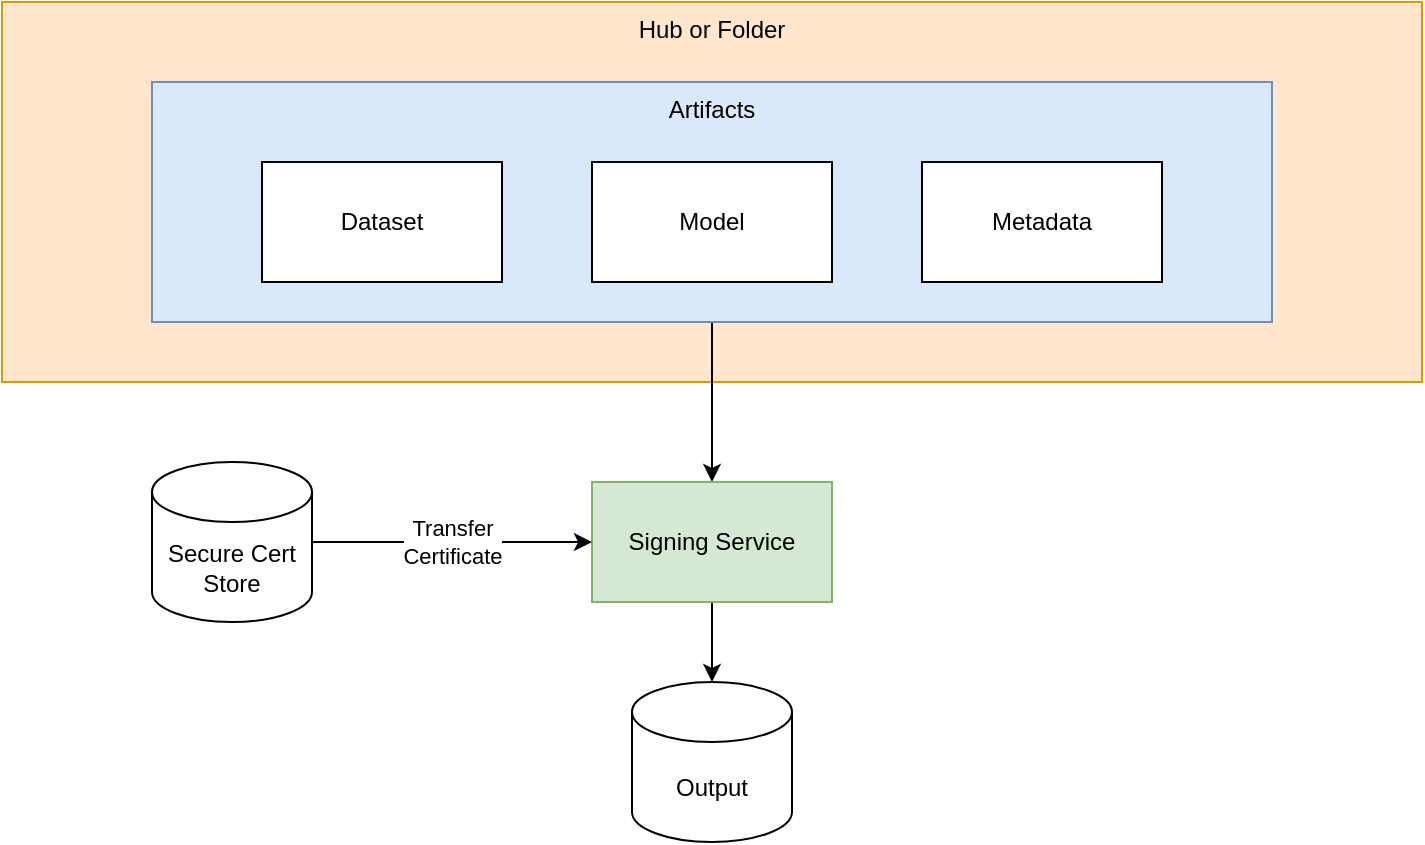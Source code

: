<mxfile version="26.2.14" pages="3">
  <diagram name="Page-1" id="lHjZKfOE-zh-q63S4vD_">
    <mxGraphModel dx="1146" dy="1150" grid="1" gridSize="10" guides="1" tooltips="1" connect="1" arrows="1" fold="1" page="1" pageScale="1" pageWidth="850" pageHeight="1100" math="0" shadow="0">
      <root>
        <mxCell id="0" />
        <mxCell id="1" parent="0" />
        <mxCell id="DBIdx-6xCHj_AeUs6Mxb-13" value="Hub or Folder" style="rounded=0;whiteSpace=wrap;html=1;verticalAlign=top;fillColor=#ffe6cc;strokeColor=#d79b00;" vertex="1" parent="1">
          <mxGeometry x="10" y="90" width="710" height="190" as="geometry" />
        </mxCell>
        <mxCell id="DBIdx-6xCHj_AeUs6Mxb-9" style="edgeStyle=orthogonalEdgeStyle;rounded=0;orthogonalLoop=1;jettySize=auto;html=1;" edge="1" parent="1" source="DBIdx-6xCHj_AeUs6Mxb-6" target="DBIdx-6xCHj_AeUs6Mxb-3">
          <mxGeometry relative="1" as="geometry" />
        </mxCell>
        <mxCell id="DBIdx-6xCHj_AeUs6Mxb-6" value="Artifacts" style="rounded=0;whiteSpace=wrap;html=1;verticalAlign=top;fillColor=#dae8fc;strokeColor=#6c8ebf;" vertex="1" parent="1">
          <mxGeometry x="85" y="130" width="560" height="120" as="geometry" />
        </mxCell>
        <mxCell id="DBIdx-6xCHj_AeUs6Mxb-1" value="Dataset" style="rounded=0;whiteSpace=wrap;html=1;" vertex="1" parent="1">
          <mxGeometry x="140" y="170" width="120" height="60" as="geometry" />
        </mxCell>
        <mxCell id="DBIdx-6xCHj_AeUs6Mxb-2" value="Model" style="rounded=0;whiteSpace=wrap;html=1;" vertex="1" parent="1">
          <mxGeometry x="305" y="170" width="120" height="60" as="geometry" />
        </mxCell>
        <mxCell id="DBIdx-6xCHj_AeUs6Mxb-12" value="" style="edgeStyle=orthogonalEdgeStyle;rounded=0;orthogonalLoop=1;jettySize=auto;html=1;" edge="1" parent="1" source="DBIdx-6xCHj_AeUs6Mxb-3" target="DBIdx-6xCHj_AeUs6Mxb-10">
          <mxGeometry relative="1" as="geometry" />
        </mxCell>
        <mxCell id="DBIdx-6xCHj_AeUs6Mxb-3" value="Signing Service" style="rounded=0;whiteSpace=wrap;html=1;fillColor=#d5e8d4;strokeColor=#82b366;" vertex="1" parent="1">
          <mxGeometry x="305" y="330" width="120" height="60" as="geometry" />
        </mxCell>
        <mxCell id="DBIdx-6xCHj_AeUs6Mxb-4" value="Metadata" style="rounded=0;whiteSpace=wrap;html=1;strokeColor=default;align=center;verticalAlign=middle;fontFamily=Helvetica;fontSize=12;fontColor=default;fillColor=default;" vertex="1" parent="1">
          <mxGeometry x="470" y="170" width="120" height="60" as="geometry" />
        </mxCell>
        <mxCell id="DBIdx-6xCHj_AeUs6Mxb-8" value="Transfer&lt;div&gt;Certificate&lt;/div&gt;" style="edgeStyle=orthogonalEdgeStyle;rounded=0;orthogonalLoop=1;jettySize=auto;html=1;" edge="1" parent="1" source="DBIdx-6xCHj_AeUs6Mxb-7" target="DBIdx-6xCHj_AeUs6Mxb-3">
          <mxGeometry relative="1" as="geometry" />
        </mxCell>
        <mxCell id="DBIdx-6xCHj_AeUs6Mxb-7" value="Secure Cert Store" style="shape=cylinder3;whiteSpace=wrap;html=1;boundedLbl=1;backgroundOutline=1;size=15;" vertex="1" parent="1">
          <mxGeometry x="85" y="320" width="80" height="80" as="geometry" />
        </mxCell>
        <mxCell id="DBIdx-6xCHj_AeUs6Mxb-10" value="Output" style="shape=cylinder3;whiteSpace=wrap;html=1;boundedLbl=1;backgroundOutline=1;size=15;" vertex="1" parent="1">
          <mxGeometry x="325" y="430" width="80" height="80" as="geometry" />
        </mxCell>
      </root>
    </mxGraphModel>
  </diagram>
  <diagram id="gBATh2u5Pj2PIVavHPST" name="Page-2">
    <mxGraphModel dx="1146" dy="1150" grid="1" gridSize="10" guides="1" tooltips="1" connect="1" arrows="1" fold="1" page="1" pageScale="1" pageWidth="850" pageHeight="1100" math="0" shadow="0">
      <root>
        <mxCell id="0" />
        <mxCell id="1" parent="0" />
        <mxCell id="5A9qN5svTpLRhIkaRY0r-3" value="" style="edgeStyle=orthogonalEdgeStyle;rounded=0;orthogonalLoop=1;jettySize=auto;html=1;" edge="1" parent="1" source="5A9qN5svTpLRhIkaRY0r-1" target="5A9qN5svTpLRhIkaRY0r-2">
          <mxGeometry relative="1" as="geometry" />
        </mxCell>
        <mxCell id="5A9qN5svTpLRhIkaRY0r-1" value="Input&lt;div&gt;(Folder/REST/CLI)&lt;/div&gt;&lt;div&gt;&lt;br&gt;&lt;/div&gt;&lt;div&gt;[Model, Dataset, Metadata]&lt;/div&gt;" style="rounded=0;whiteSpace=wrap;html=1;" vertex="1" parent="1">
          <mxGeometry x="120" y="270" width="190" height="110" as="geometry" />
        </mxCell>
        <mxCell id="5A9qN5svTpLRhIkaRY0r-5" value="" style="edgeStyle=orthogonalEdgeStyle;rounded=0;orthogonalLoop=1;jettySize=auto;html=1;" edge="1" parent="1" source="5A9qN5svTpLRhIkaRY0r-2" target="5A9qN5svTpLRhIkaRY0r-4">
          <mxGeometry relative="1" as="geometry" />
        </mxCell>
        <mxCell id="5A9qN5svTpLRhIkaRY0r-2" value="Signing Service&lt;div&gt;&lt;br&gt;&lt;/div&gt;&lt;div&gt;&lt;div&gt;1. Hash model + dataset&lt;/div&gt;&lt;div&gt;2. Load keys from KeyStore&lt;/div&gt;&lt;div&gt;3. Generate signature&lt;/div&gt;&lt;div&gt;4. Attach public key + meta&lt;/div&gt;&lt;/div&gt;" style="whiteSpace=wrap;html=1;rounded=0;" vertex="1" parent="1">
          <mxGeometry x="390" y="272.5" width="195" height="105" as="geometry" />
        </mxCell>
        <mxCell id="5A9qN5svTpLRhIkaRY0r-4" value="Output Bundle&amp;nbsp;&lt;div&gt;(.zip)&lt;/div&gt;" style="whiteSpace=wrap;html=1;rounded=0;" vertex="1" parent="1">
          <mxGeometry x="670" y="272.5" width="195" height="105" as="geometry" />
        </mxCell>
      </root>
    </mxGraphModel>
  </diagram>
  <diagram id="jxSmd8mhOVsMAKIabr9P" name="Page-3">
    <mxGraphModel dx="1996" dy="1150" grid="1" gridSize="10" guides="1" tooltips="1" connect="1" arrows="1" fold="1" page="1" pageScale="1" pageWidth="850" pageHeight="1100" math="0" shadow="0">
      <root>
        <mxCell id="0" />
        <mxCell id="1" parent="0" />
        <mxCell id="y8knkoZISpuH4EOaY4Iv-5" value="" style="group" vertex="1" connectable="0" parent="1">
          <mxGeometry x="150" y="120" width="120" height="510" as="geometry" />
        </mxCell>
        <mxCell id="y8knkoZISpuH4EOaY4Iv-1" value="" style="endArrow=none;dashed=1;html=1;dashPattern=1 3;strokeWidth=2;rounded=0;" edge="1" parent="y8knkoZISpuH4EOaY4Iv-5" target="y8knkoZISpuH4EOaY4Iv-2">
          <mxGeometry width="50" height="50" relative="1" as="geometry">
            <mxPoint x="60" y="480" as="sourcePoint" />
            <mxPoint x="60" y="80" as="targetPoint" />
          </mxGeometry>
        </mxCell>
        <mxCell id="y8knkoZISpuH4EOaY4Iv-2" value="Input" style="rounded=1;whiteSpace=wrap;html=1;" vertex="1" parent="y8knkoZISpuH4EOaY4Iv-5">
          <mxGeometry width="120" height="30" as="geometry" />
        </mxCell>
        <mxCell id="y8knkoZISpuH4EOaY4Iv-3" value="Input" style="rounded=1;whiteSpace=wrap;html=1;" vertex="1" parent="y8knkoZISpuH4EOaY4Iv-5">
          <mxGeometry y="480" width="120" height="30" as="geometry" />
        </mxCell>
        <mxCell id="y8knkoZISpuH4EOaY4Iv-42" value="(1) Request Signature Verification" style="endArrow=classic;html=1;rounded=0;" edge="1" parent="y8knkoZISpuH4EOaY4Iv-5">
          <mxGeometry x="-0.787" width="50" height="50" relative="1" as="geometry">
            <mxPoint x="-140" y="420" as="sourcePoint" />
            <mxPoint x="800" y="420" as="targetPoint" />
            <mxPoint as="offset" />
          </mxGeometry>
        </mxCell>
        <mxCell id="y8knkoZISpuH4EOaY4Iv-43" value="(2) Response Signature Status" style="endArrow=classic;html=1;rounded=0;" edge="1" parent="y8knkoZISpuH4EOaY4Iv-5">
          <mxGeometry x="-0.787" width="50" height="50" relative="1" as="geometry">
            <mxPoint x="800" y="450" as="sourcePoint" />
            <mxPoint x="-140" y="450" as="targetPoint" />
            <mxPoint as="offset" />
          </mxGeometry>
        </mxCell>
        <mxCell id="y8knkoZISpuH4EOaY4Iv-6" value="" style="group" vertex="1" connectable="0" parent="1">
          <mxGeometry x="330" y="120" width="120" height="510" as="geometry" />
        </mxCell>
        <mxCell id="y8knkoZISpuH4EOaY4Iv-7" value="" style="endArrow=none;dashed=1;html=1;dashPattern=1 3;strokeWidth=2;rounded=0;" edge="1" parent="y8knkoZISpuH4EOaY4Iv-6" target="y8knkoZISpuH4EOaY4Iv-8">
          <mxGeometry width="50" height="50" relative="1" as="geometry">
            <mxPoint x="60" y="480" as="sourcePoint" />
            <mxPoint x="60" y="80" as="targetPoint" />
          </mxGeometry>
        </mxCell>
        <mxCell id="y8knkoZISpuH4EOaY4Iv-8" value="Signing Service" style="rounded=1;whiteSpace=wrap;html=1;" vertex="1" parent="y8knkoZISpuH4EOaY4Iv-6">
          <mxGeometry width="120" height="30" as="geometry" />
        </mxCell>
        <mxCell id="y8knkoZISpuH4EOaY4Iv-9" value="Signing Service" style="rounded=1;whiteSpace=wrap;html=1;" vertex="1" parent="y8knkoZISpuH4EOaY4Iv-6">
          <mxGeometry y="480" width="120" height="30" as="geometry" />
        </mxCell>
        <mxCell id="y8knkoZISpuH4EOaY4Iv-35" value="(2) Request Artifacts" style="endArrow=classic;html=1;rounded=0;" edge="1" parent="y8knkoZISpuH4EOaY4Iv-6">
          <mxGeometry width="50" height="50" relative="1" as="geometry">
            <mxPoint x="60" y="120" as="sourcePoint" />
            <mxPoint x="-120" y="120" as="targetPoint" />
          </mxGeometry>
        </mxCell>
        <mxCell id="y8knkoZISpuH4EOaY4Iv-36" value="(3) Response Artifacts" style="endArrow=classic;html=1;rounded=0;" edge="1" parent="y8knkoZISpuH4EOaY4Iv-6">
          <mxGeometry width="50" height="50" relative="1" as="geometry">
            <mxPoint x="-120" y="150" as="sourcePoint" />
            <mxPoint x="60" y="150" as="targetPoint" />
            <mxPoint as="offset" />
          </mxGeometry>
        </mxCell>
        <mxCell id="y8knkoZISpuH4EOaY4Iv-37" value="(4) Request Keys" style="endArrow=classic;html=1;rounded=0;" edge="1" parent="y8knkoZISpuH4EOaY4Iv-6">
          <mxGeometry width="50" height="50" relative="1" as="geometry">
            <mxPoint x="60" y="180" as="sourcePoint" />
            <mxPoint x="240" y="180" as="targetPoint" />
            <mxPoint as="offset" />
          </mxGeometry>
        </mxCell>
        <mxCell id="y8knkoZISpuH4EOaY4Iv-39" value="(6) Sign Artifacts" style="endArrow=classic;html=1;rounded=0;edgeStyle=orthogonalEdgeStyle;" edge="1" parent="y8knkoZISpuH4EOaY4Iv-6">
          <mxGeometry width="50" height="50" relative="1" as="geometry">
            <mxPoint x="60" y="250" as="sourcePoint" />
            <mxPoint x="60" y="300" as="targetPoint" />
            <mxPoint as="offset" />
            <Array as="points">
              <mxPoint x="130" y="250" />
              <mxPoint x="130" y="300" />
              <mxPoint x="60" y="300" />
            </Array>
          </mxGeometry>
        </mxCell>
        <mxCell id="y8knkoZISpuH4EOaY4Iv-40" value="(7) Create Bundle" style="endArrow=classic;html=1;rounded=0;" edge="1" parent="y8knkoZISpuH4EOaY4Iv-6">
          <mxGeometry x="0.5" width="50" height="50" relative="1" as="geometry">
            <mxPoint x="60" y="330" as="sourcePoint" />
            <mxPoint x="420" y="330" as="targetPoint" />
            <mxPoint as="offset" />
          </mxGeometry>
        </mxCell>
        <mxCell id="y8knkoZISpuH4EOaY4Iv-10" value="" style="group" vertex="1" connectable="0" parent="1">
          <mxGeometry x="510" y="120" width="120" height="510" as="geometry" />
        </mxCell>
        <mxCell id="y8knkoZISpuH4EOaY4Iv-11" value="" style="endArrow=none;dashed=1;html=1;dashPattern=1 3;strokeWidth=2;rounded=0;" edge="1" parent="y8knkoZISpuH4EOaY4Iv-10" target="y8knkoZISpuH4EOaY4Iv-12">
          <mxGeometry width="50" height="50" relative="1" as="geometry">
            <mxPoint x="60" y="480" as="sourcePoint" />
            <mxPoint x="60" y="80" as="targetPoint" />
          </mxGeometry>
        </mxCell>
        <mxCell id="y8knkoZISpuH4EOaY4Iv-12" value="Keystore" style="rounded=1;whiteSpace=wrap;html=1;" vertex="1" parent="y8knkoZISpuH4EOaY4Iv-10">
          <mxGeometry width="120" height="30" as="geometry" />
        </mxCell>
        <mxCell id="y8knkoZISpuH4EOaY4Iv-13" value="Keystore" style="rounded=1;whiteSpace=wrap;html=1;" vertex="1" parent="y8knkoZISpuH4EOaY4Iv-10">
          <mxGeometry y="480" width="120" height="30" as="geometry" />
        </mxCell>
        <mxCell id="y8knkoZISpuH4EOaY4Iv-38" value="(5) Response Keys" style="endArrow=classic;html=1;rounded=0;" edge="1" parent="y8knkoZISpuH4EOaY4Iv-10">
          <mxGeometry width="50" height="50" relative="1" as="geometry">
            <mxPoint x="60" y="210" as="sourcePoint" />
            <mxPoint x="-120" y="210" as="targetPoint" />
          </mxGeometry>
        </mxCell>
        <mxCell id="y8knkoZISpuH4EOaY4Iv-41" value="(8) Response Signed Bundle" style="endArrow=classic;html=1;rounded=0;" edge="1" parent="y8knkoZISpuH4EOaY4Iv-10">
          <mxGeometry x="0.73" width="50" height="50" relative="1" as="geometry">
            <mxPoint x="240" y="380" as="sourcePoint" />
            <mxPoint x="-500" y="380" as="targetPoint" />
            <mxPoint as="offset" />
          </mxGeometry>
        </mxCell>
        <mxCell id="y8knkoZISpuH4EOaY4Iv-14" value="" style="group" vertex="1" connectable="0" parent="1">
          <mxGeometry x="690" y="120" width="120" height="510" as="geometry" />
        </mxCell>
        <mxCell id="y8knkoZISpuH4EOaY4Iv-15" value="" style="endArrow=none;dashed=1;html=1;dashPattern=1 3;strokeWidth=2;rounded=0;" edge="1" parent="y8knkoZISpuH4EOaY4Iv-14" target="y8knkoZISpuH4EOaY4Iv-16">
          <mxGeometry width="50" height="50" relative="1" as="geometry">
            <mxPoint x="60" y="480" as="sourcePoint" />
            <mxPoint x="60" y="80" as="targetPoint" />
          </mxGeometry>
        </mxCell>
        <mxCell id="y8knkoZISpuH4EOaY4Iv-16" value="Output" style="rounded=1;whiteSpace=wrap;html=1;" vertex="1" parent="y8knkoZISpuH4EOaY4Iv-14">
          <mxGeometry width="120" height="30" as="geometry" />
        </mxCell>
        <mxCell id="y8knkoZISpuH4EOaY4Iv-17" value="Output&lt;span style=&quot;color: rgba(0, 0, 0, 0); font-family: monospace; font-size: 0px; text-align: start; text-wrap-mode: nowrap;&quot;&gt;%3CmxGraphModel%3E%3Croot%3E%3CmxCell%20id%3D%220%22%2F%3E%3CmxCell%20id%3D%221%22%20parent%3D%220%22%2F%3E%3CmxCell%20id%3D%222%22%20value%3D%22%22%20style%3D%22group%22%20vertex%3D%221%22%20connectable%3D%220%22%20parent%3D%221%22%3E%3CmxGeometry%20x%3D%22150%22%20y%3D%22120%22%20width%3D%22120%22%20height%3D%22510%22%20as%3D%22geometry%22%2F%3E%3C%2FmxCell%3E%3CmxCell%20id%3D%223%22%20value%3D%22%22%20style%3D%22endArrow%3Dnone%3Bdashed%3D1%3Bhtml%3D1%3BdashPattern%3D1%203%3BstrokeWidth%3D2%3Brounded%3D0%3B%22%20edge%3D%221%22%20parent%3D%222%22%20target%3D%224%22%3E%3CmxGeometry%20width%3D%2250%22%20height%3D%2250%22%20relative%3D%221%22%20as%3D%22geometry%22%3E%3CmxPoint%20x%3D%2260%22%20y%3D%22480%22%20as%3D%22sourcePoint%22%2F%3E%3CmxPoint%20x%3D%2260%22%20y%3D%2280%22%20as%3D%22targetPoint%22%2F%3E%3C%2FmxGeometry%3E%3C%2FmxCell%3E%3CmxCell%20id%3D%224%22%20value%3D%22Input%22%20style%3D%22rounded%3D1%3BwhiteSpace%3Dwrap%3Bhtml%3D1%3B%22%20vertex%3D%221%22%20parent%3D%222%22%3E%3CmxGeometry%20width%3D%22120%22%20height%3D%2230%22%20as%3D%22geometry%22%2F%3E%3C%2FmxCell%3E%3CmxCell%20id%3D%225%22%20value%3D%22Input%22%20style%3D%22rounded%3D1%3BwhiteSpace%3Dwrap%3Bhtml%3D1%3B%22%20vertex%3D%221%22%20parent%3D%222%22%3E%3CmxGeometry%20y%3D%22480%22%20width%3D%22120%22%20height%3D%2230%22%20as%3D%22geometry%22%2F%3E%3C%2FmxCell%3E%3C%2Froot%3E%3C%2FmxGraphModel%3E&lt;/span&gt;" style="rounded=1;whiteSpace=wrap;html=1;" vertex="1" parent="y8knkoZISpuH4EOaY4Iv-14">
          <mxGeometry y="480" width="120" height="30" as="geometry" />
        </mxCell>
        <mxCell id="y8knkoZISpuH4EOaY4Iv-18" value="" style="group" vertex="1" connectable="0" parent="1">
          <mxGeometry x="890" y="120" width="120" height="510" as="geometry" />
        </mxCell>
        <mxCell id="y8knkoZISpuH4EOaY4Iv-19" value="" style="endArrow=none;dashed=1;html=1;dashPattern=1 3;strokeWidth=2;rounded=0;" edge="1" parent="y8knkoZISpuH4EOaY4Iv-18" target="y8knkoZISpuH4EOaY4Iv-20">
          <mxGeometry width="50" height="50" relative="1" as="geometry">
            <mxPoint x="60" y="480" as="sourcePoint" />
            <mxPoint x="60" y="80" as="targetPoint" />
          </mxGeometry>
        </mxCell>
        <mxCell id="y8knkoZISpuH4EOaY4Iv-20" value="Verifier" style="rounded=1;whiteSpace=wrap;html=1;" vertex="1" parent="y8knkoZISpuH4EOaY4Iv-18">
          <mxGeometry width="120" height="30" as="geometry" />
        </mxCell>
        <mxCell id="y8knkoZISpuH4EOaY4Iv-21" value="Verifier" style="rounded=1;whiteSpace=wrap;html=1;" vertex="1" parent="y8knkoZISpuH4EOaY4Iv-18">
          <mxGeometry y="480" width="120" height="30" as="geometry" />
        </mxCell>
        <mxCell id="y8knkoZISpuH4EOaY4Iv-22" value="User" style="shape=umlActor;verticalLabelPosition=bottom;verticalAlign=top;html=1;outlineConnect=0;" vertex="1" parent="1">
          <mxGeometry x="-5" y="70" width="30" height="60" as="geometry" />
        </mxCell>
        <mxCell id="y8knkoZISpuH4EOaY4Iv-31" value="User" style="rounded=1;whiteSpace=wrap;html=1;" vertex="1" parent="1">
          <mxGeometry x="-50" y="600" width="120" height="30" as="geometry" />
        </mxCell>
        <mxCell id="y8knkoZISpuH4EOaY4Iv-29" value="" style="endArrow=none;dashed=1;html=1;dashPattern=1 3;strokeWidth=2;rounded=0;" edge="1" parent="1">
          <mxGeometry width="50" height="50" relative="1" as="geometry">
            <mxPoint x="10" y="600" as="sourcePoint" />
            <mxPoint x="10" y="150" as="targetPoint" />
          </mxGeometry>
        </mxCell>
        <mxCell id="y8knkoZISpuH4EOaY4Iv-33" value="(1) Request Signing" style="endArrow=classic;html=1;rounded=0;" edge="1" parent="1">
          <mxGeometry x="-0.474" width="50" height="50" relative="1" as="geometry">
            <mxPoint x="10" y="210" as="sourcePoint" />
            <mxPoint x="390" y="210" as="targetPoint" />
            <mxPoint as="offset" />
          </mxGeometry>
        </mxCell>
        <mxCell id="y8knkoZISpuH4EOaY4Iv-46" value="" style="edgeStyle=orthogonalEdgeStyle;rounded=0;orthogonalLoop=1;jettySize=auto;html=1;entryX=1;entryY=0.5;entryDx=0;entryDy=0;" edge="1" parent="1" source="y8knkoZISpuH4EOaY4Iv-44" target="y8knkoZISpuH4EOaY4Iv-47">
          <mxGeometry relative="1" as="geometry">
            <mxPoint x="-115" y="355" as="targetPoint" />
          </mxGeometry>
        </mxCell>
        <mxCell id="y8knkoZISpuH4EOaY4Iv-44" value="" style="shape=curlyBracket;whiteSpace=wrap;html=1;rounded=1;labelPosition=left;verticalLabelPosition=middle;align=right;verticalAlign=middle;" vertex="1" parent="1">
          <mxGeometry x="-70" y="210" width="50" height="310" as="geometry" />
        </mxCell>
        <mxCell id="y8knkoZISpuH4EOaY4Iv-47" value="Signing Process" style="text;html=1;align=center;verticalAlign=middle;whiteSpace=wrap;rounded=0;" vertex="1" parent="1">
          <mxGeometry x="-150" y="350" width="60" height="30" as="geometry" />
        </mxCell>
        <mxCell id="y8knkoZISpuH4EOaY4Iv-50" style="edgeStyle=orthogonalEdgeStyle;rounded=0;orthogonalLoop=1;jettySize=auto;html=1;" edge="1" parent="1" source="y8knkoZISpuH4EOaY4Iv-48" target="y8knkoZISpuH4EOaY4Iv-49">
          <mxGeometry relative="1" as="geometry" />
        </mxCell>
        <mxCell id="y8knkoZISpuH4EOaY4Iv-48" value="" style="shape=curlyBracket;whiteSpace=wrap;html=1;rounded=1;labelPosition=left;verticalLabelPosition=middle;align=right;verticalAlign=middle;" vertex="1" parent="1">
          <mxGeometry x="-70" y="530" width="50" height="50" as="geometry" />
        </mxCell>
        <mxCell id="y8knkoZISpuH4EOaY4Iv-49" value="Signature Verification Process" style="text;html=1;align=center;verticalAlign=middle;whiteSpace=wrap;rounded=0;" vertex="1" parent="1">
          <mxGeometry x="-150" y="540" width="60" height="30" as="geometry" />
        </mxCell>
      </root>
    </mxGraphModel>
  </diagram>
</mxfile>
